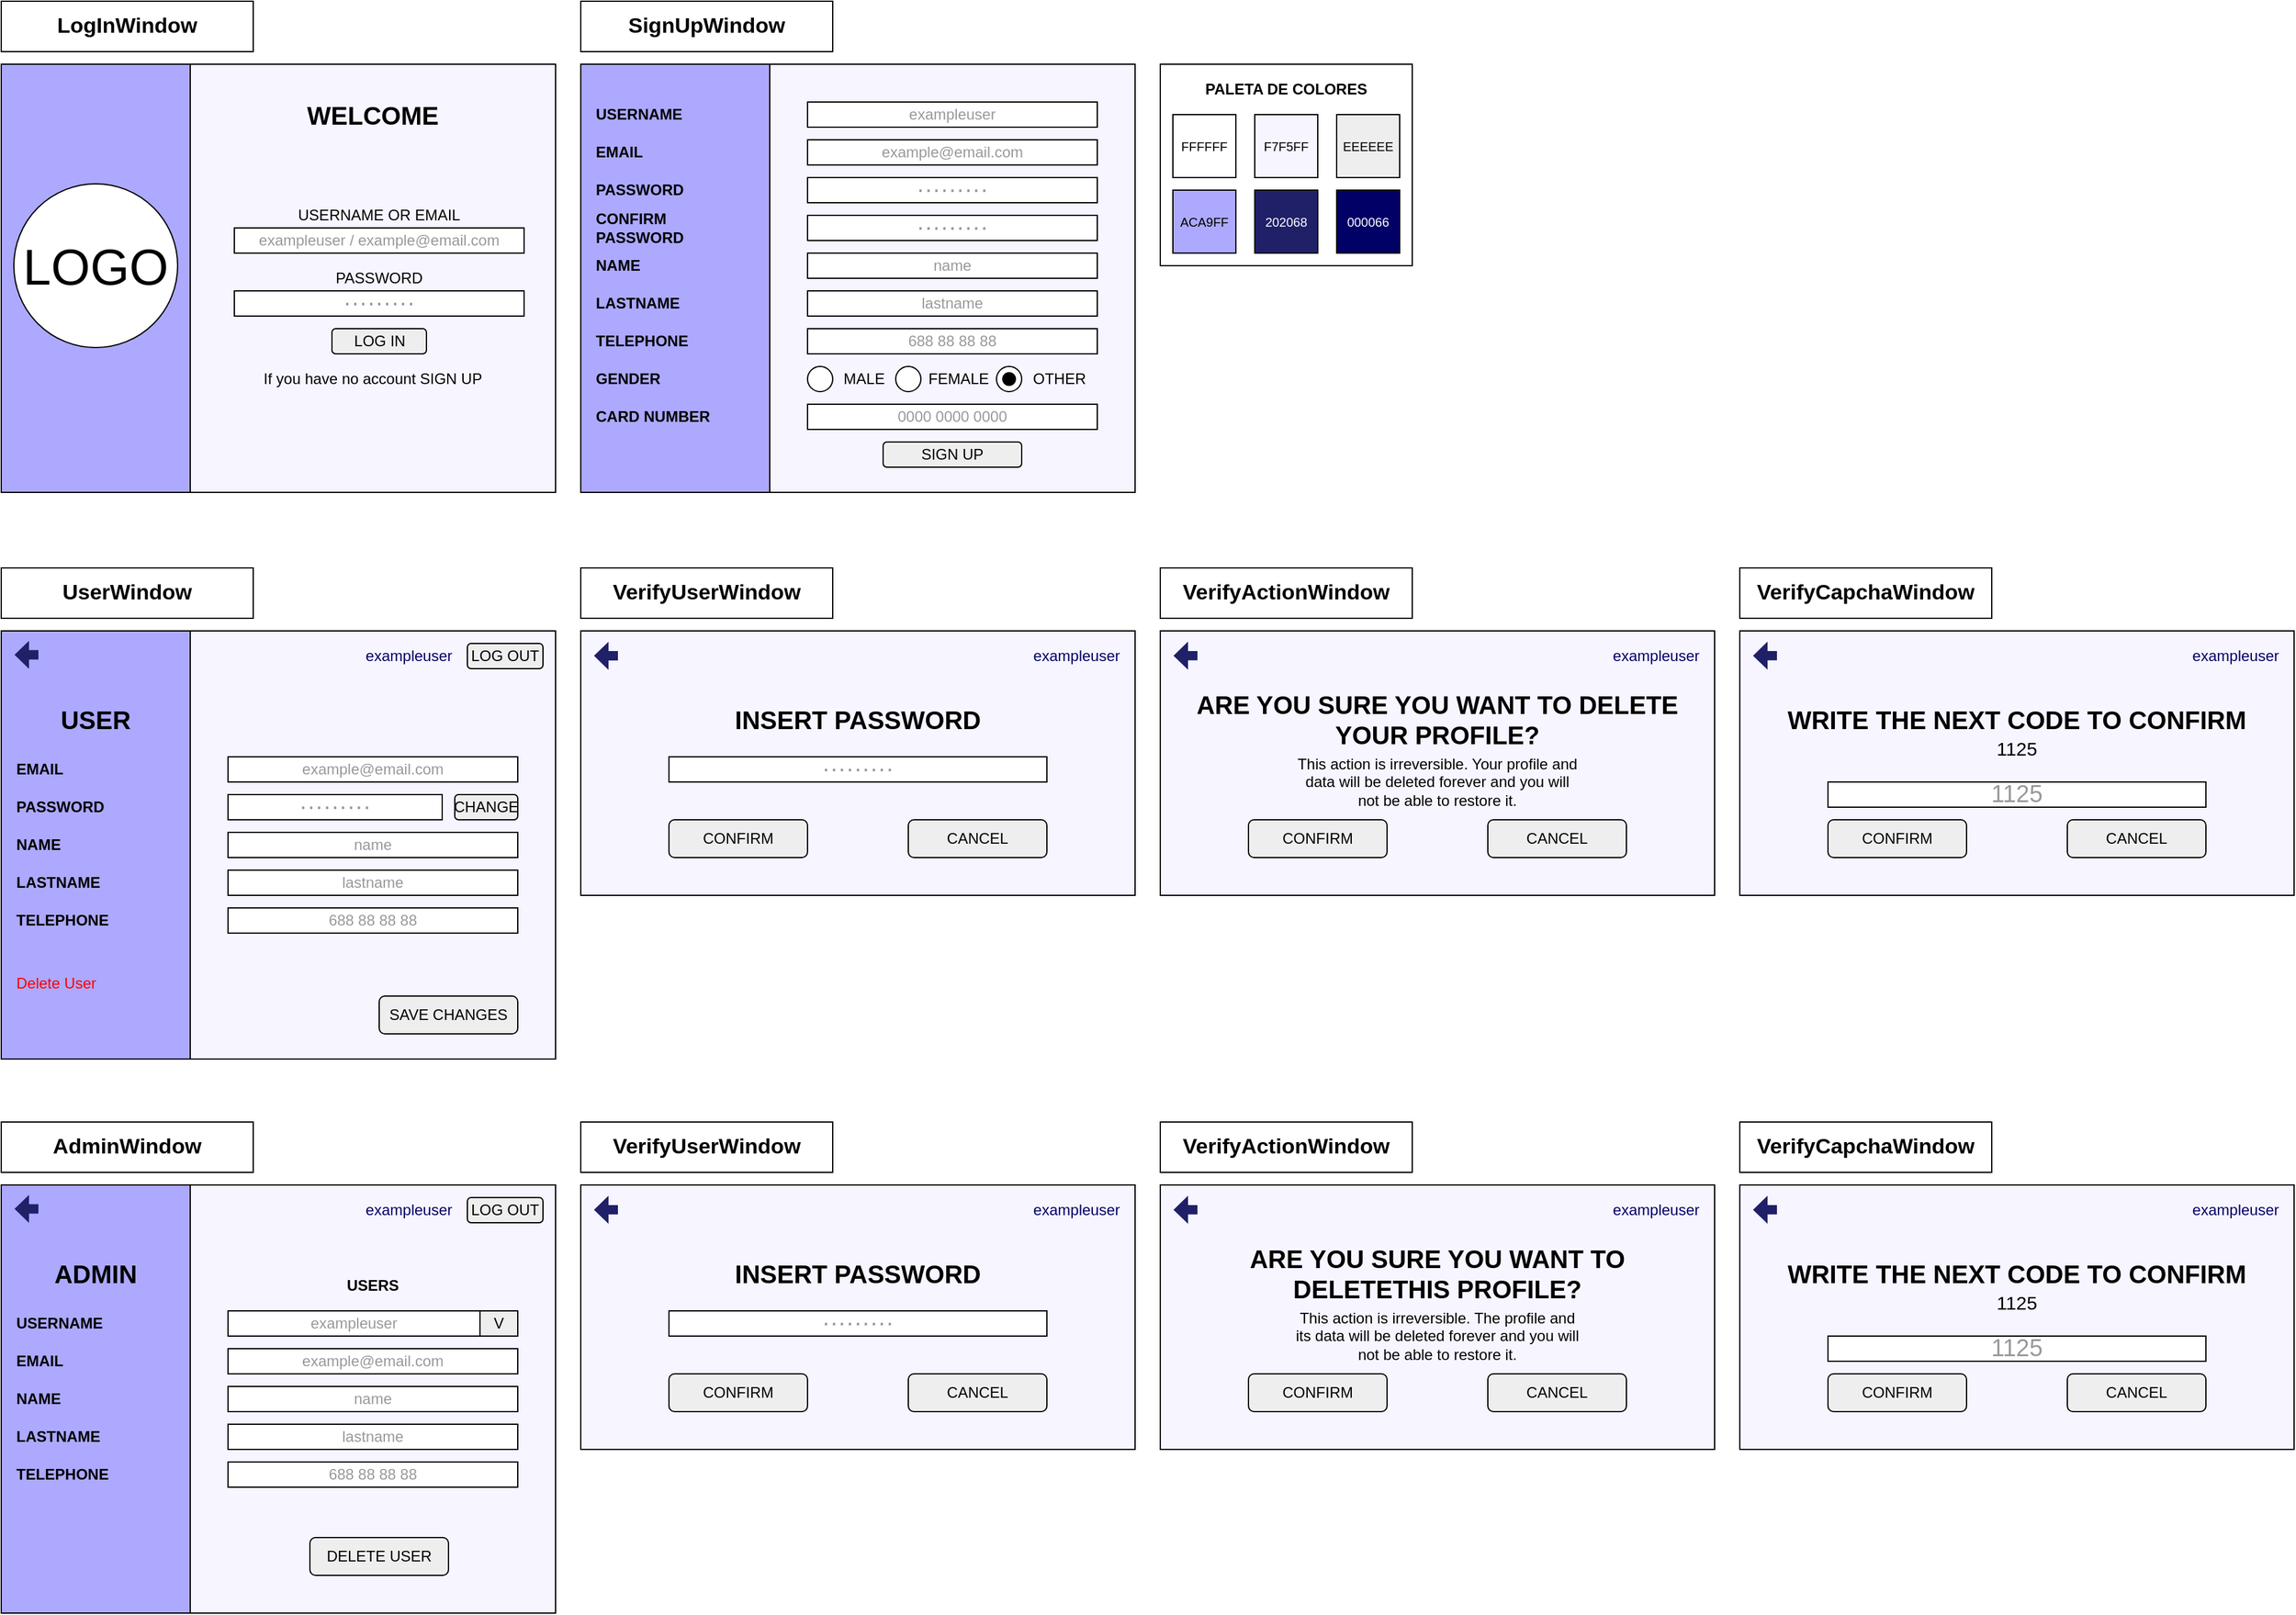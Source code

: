 <mxfile>
    <diagram id="fY7jUvB57ei6XOLlgi9u" name="Page-1">
        <mxGraphModel dx="2472" dy="2252" grid="1" gridSize="10" guides="1" tooltips="1" connect="1" arrows="1" fold="1" page="1" pageScale="1" pageWidth="850" pageHeight="1100" math="0" shadow="0">
            <root>
                <mxCell id="0"/>
                <mxCell id="1" parent="0"/>
                <mxCell id="156" value="" style="rounded=0;whiteSpace=wrap;html=1;fillColor=#F7F5FF;" parent="1" vertex="1">
                    <mxGeometry x="40" y="90" width="440" height="340" as="geometry"/>
                </mxCell>
                <mxCell id="157" value="" style="rounded=0;whiteSpace=wrap;html=1;fillColor=#ACA9FF;" parent="1" vertex="1">
                    <mxGeometry x="40" y="90" width="150" height="340" as="geometry"/>
                </mxCell>
                <mxCell id="153" value="" style="rounded=0;whiteSpace=wrap;html=1;fillColor=#F7F5FF;" parent="1" vertex="1">
                    <mxGeometry x="40" y="540" width="440" height="340" as="geometry"/>
                </mxCell>
                <mxCell id="154" value="" style="rounded=0;whiteSpace=wrap;html=1;fillColor=#ACA9FF;" parent="1" vertex="1">
                    <mxGeometry x="40" y="540" width="150" height="340" as="geometry"/>
                </mxCell>
                <mxCell id="4" value="&lt;font style=&quot;font-size: 40px;&quot;&gt;LOGO&lt;/font&gt;" style="ellipse;whiteSpace=wrap;html=1;aspect=fixed;" parent="1" vertex="1">
                    <mxGeometry x="50" y="185" width="130" height="130" as="geometry"/>
                </mxCell>
                <mxCell id="5" value="&lt;span style=&quot;color: rgb(153, 153, 153);&quot;&gt;exampleuser / example@email.com&lt;/span&gt;" style="rounded=0;whiteSpace=wrap;html=1;" parent="1" vertex="1">
                    <mxGeometry x="225" y="220" width="230" height="20" as="geometry"/>
                </mxCell>
                <mxCell id="6" value="USERNAME OR EMAIL" style="text;html=1;align=center;verticalAlign=middle;whiteSpace=wrap;rounded=0;" parent="1" vertex="1">
                    <mxGeometry x="225" y="200" width="230" height="20" as="geometry"/>
                </mxCell>
                <mxCell id="7" value="&lt;span style=&quot;color: rgb(153, 153, 153); font-size: 19px;&quot;&gt;·········&lt;/span&gt;" style="rounded=0;whiteSpace=wrap;html=1;" parent="1" vertex="1">
                    <mxGeometry x="225" y="270" width="230" height="20" as="geometry"/>
                </mxCell>
                <mxCell id="8" value="PASSWORD" style="text;html=1;align=center;verticalAlign=middle;whiteSpace=wrap;rounded=0;" parent="1" vertex="1">
                    <mxGeometry x="225" y="250" width="230" height="20" as="geometry"/>
                </mxCell>
                <mxCell id="9" value="LOG IN" style="rounded=1;whiteSpace=wrap;html=1;fillColor=#EEEEEE;" parent="1" vertex="1">
                    <mxGeometry x="302.5" y="300" width="75" height="20" as="geometry"/>
                </mxCell>
                <mxCell id="13" value="If you have no account SIGN UP" style="text;html=1;align=center;verticalAlign=middle;whiteSpace=wrap;rounded=0;" parent="1" vertex="1">
                    <mxGeometry x="190" y="330" width="290" height="20" as="geometry"/>
                </mxCell>
                <mxCell id="17" value="&lt;font style=&quot;color: rgb(153, 153, 153);&quot;&gt;example@email.com&lt;/font&gt;" style="rounded=0;whiteSpace=wrap;html=1;" parent="1" vertex="1">
                    <mxGeometry x="220" y="640" width="230" height="20" as="geometry"/>
                </mxCell>
                <mxCell id="18" value="EMAIL" style="text;html=1;align=left;verticalAlign=middle;whiteSpace=wrap;rounded=0;fontStyle=1" parent="1" vertex="1">
                    <mxGeometry x="50" y="640" width="130" height="20" as="geometry"/>
                </mxCell>
                <mxCell id="21" value="CHANGE" style="rounded=1;whiteSpace=wrap;html=1;fillColor=#EEEEEE;" parent="1" vertex="1">
                    <mxGeometry x="400" y="670" width="50" height="20" as="geometry"/>
                </mxCell>
                <mxCell id="22" value="Delete User" style="text;html=1;align=left;verticalAlign=middle;whiteSpace=wrap;rounded=0;fontColor=#FF0000;" parent="1" vertex="1">
                    <mxGeometry x="50" y="810" width="130" height="20" as="geometry"/>
                </mxCell>
                <mxCell id="23" value="PASSWORD" style="text;html=1;align=left;verticalAlign=middle;whiteSpace=wrap;rounded=0;fontStyle=1" parent="1" vertex="1">
                    <mxGeometry x="50" y="670" width="130" height="20" as="geometry"/>
                </mxCell>
                <mxCell id="24" value="NAME" style="text;html=1;align=left;verticalAlign=middle;whiteSpace=wrap;rounded=0;fontStyle=1" parent="1" vertex="1">
                    <mxGeometry x="50" y="700" width="130" height="20" as="geometry"/>
                </mxCell>
                <mxCell id="25" value="LASTNAME" style="text;html=1;align=left;verticalAlign=middle;whiteSpace=wrap;rounded=0;fontStyle=1" parent="1" vertex="1">
                    <mxGeometry x="50" y="730" width="130" height="20" as="geometry"/>
                </mxCell>
                <mxCell id="26" value="TELEPHONE" style="text;html=1;align=left;verticalAlign=middle;whiteSpace=wrap;rounded=0;fontStyle=1" parent="1" vertex="1">
                    <mxGeometry x="50" y="760" width="130" height="20" as="geometry"/>
                </mxCell>
                <mxCell id="27" value="&lt;font style=&quot;font-size: 19px; color: rgb(153, 153, 153);&quot;&gt;·········&lt;/font&gt;" style="rounded=0;whiteSpace=wrap;html=1;" parent="1" vertex="1">
                    <mxGeometry x="220" y="670" width="170" height="20" as="geometry"/>
                </mxCell>
                <mxCell id="28" value="&lt;font style=&quot;color: rgb(153, 153, 153);&quot;&gt;name&lt;/font&gt;" style="rounded=0;whiteSpace=wrap;html=1;" parent="1" vertex="1">
                    <mxGeometry x="220" y="700" width="230" height="20" as="geometry"/>
                </mxCell>
                <mxCell id="29" value="lastname" style="rounded=0;whiteSpace=wrap;html=1;fontColor=#999999;" parent="1" vertex="1">
                    <mxGeometry x="220" y="730" width="230" height="20" as="geometry"/>
                </mxCell>
                <mxCell id="31" value="688 88 88 88" style="rounded=0;whiteSpace=wrap;html=1;fontColor=#999999;" parent="1" vertex="1">
                    <mxGeometry x="220" y="760" width="230" height="20" as="geometry"/>
                </mxCell>
                <mxCell id="32" value="exampleuser" style="text;html=1;align=right;verticalAlign=middle;whiteSpace=wrap;rounded=0;fontColor=#000066;" parent="1" vertex="1">
                    <mxGeometry x="220" y="550" width="180" height="20" as="geometry"/>
                </mxCell>
                <mxCell id="33" value="SAVE CHANGES" style="rounded=1;whiteSpace=wrap;html=1;fillColor=#EEEEEE;" parent="1" vertex="1">
                    <mxGeometry x="340" y="830" width="110" height="30" as="geometry"/>
                </mxCell>
                <mxCell id="34" value="" style="rounded=0;whiteSpace=wrap;html=1;fillColor=#F7F5FF;" parent="1" vertex="1">
                    <mxGeometry x="500" y="90" width="440" height="340" as="geometry"/>
                </mxCell>
                <mxCell id="35" value="" style="rounded=0;whiteSpace=wrap;html=1;fillColor=#ACA9FF;" parent="1" vertex="1">
                    <mxGeometry x="500" y="90" width="150" height="340" as="geometry"/>
                </mxCell>
                <mxCell id="54" value="&lt;font style=&quot;font-size: 20px;&quot;&gt;&lt;b&gt;WELCOME&lt;/b&gt;&lt;/font&gt;" style="text;html=1;align=center;verticalAlign=middle;whiteSpace=wrap;rounded=0;" parent="1" vertex="1">
                    <mxGeometry x="220" y="120" width="230" height="20" as="geometry"/>
                </mxCell>
                <mxCell id="56" value="&lt;font style=&quot;font-size: 20px;&quot;&gt;&lt;b&gt;USER&lt;/b&gt;&lt;/font&gt;" style="text;html=1;align=center;verticalAlign=middle;whiteSpace=wrap;rounded=0;" parent="1" vertex="1">
                    <mxGeometry x="50" y="600" width="130" height="20" as="geometry"/>
                </mxCell>
                <mxCell id="64" value="" style="shape=flexArrow;endArrow=classic;html=1;endWidth=13.881;endSize=3.511;width=7.465;fillColor=#202068;strokeColor=none;" parent="1" edge="1">
                    <mxGeometry width="50" height="50" relative="1" as="geometry">
                        <mxPoint x="70" y="559" as="sourcePoint"/>
                        <mxPoint x="50" y="559" as="targetPoint"/>
                        <Array as="points"/>
                    </mxGeometry>
                </mxCell>
                <mxCell id="77" value="LOG OUT" style="rounded=1;whiteSpace=wrap;html=1;fillColor=#EEEEEE;" parent="1" vertex="1">
                    <mxGeometry x="410" y="550" width="60" height="20" as="geometry"/>
                </mxCell>
                <mxCell id="78" value="" style="rounded=0;whiteSpace=wrap;html=1;fillColor=#F7F5FF;" parent="1" vertex="1">
                    <mxGeometry x="960" y="540" width="440" height="210" as="geometry"/>
                </mxCell>
                <mxCell id="92" value="exampleuser" style="text;html=1;align=right;verticalAlign=middle;whiteSpace=wrap;rounded=0;fontColor=#000066;" parent="1" vertex="1">
                    <mxGeometry x="1210" y="550" width="180" height="20" as="geometry"/>
                </mxCell>
                <mxCell id="94" value="&lt;font style=&quot;font-size: 20px;&quot;&gt;&lt;b&gt;ARE YOU SURE YOU WANT TO DELETE YOUR PROFILE?&lt;/b&gt;&lt;/font&gt;" style="text;html=1;align=center;verticalAlign=middle;whiteSpace=wrap;rounded=0;" parent="1" vertex="1">
                    <mxGeometry x="970" y="600" width="420" height="20" as="geometry"/>
                </mxCell>
                <mxCell id="95" value="" style="shape=flexArrow;endArrow=classic;html=1;endWidth=13.881;endSize=3.511;width=7.465;fillColor=#202068;strokeColor=none;" parent="1" edge="1">
                    <mxGeometry width="50" height="50" relative="1" as="geometry">
                        <mxPoint x="990" y="559.7" as="sourcePoint"/>
                        <mxPoint x="970" y="559.7" as="targetPoint"/>
                        <Array as="points"/>
                    </mxGeometry>
                </mxCell>
                <mxCell id="97" value="This action is irreversible. Your profile and data will be deleted forever and you will not be able to restore it." style="text;html=1;align=center;verticalAlign=middle;whiteSpace=wrap;rounded=0;" parent="1" vertex="1">
                    <mxGeometry x="1065" y="640" width="230" height="40" as="geometry"/>
                </mxCell>
                <mxCell id="98" value="CONFIRM" style="rounded=1;whiteSpace=wrap;html=1;fillColor=#EEEEEE;" parent="1" vertex="1">
                    <mxGeometry x="1030" y="690" width="110" height="30" as="geometry"/>
                </mxCell>
                <mxCell id="99" value="CANCEL" style="rounded=1;whiteSpace=wrap;html=1;fillColor=#EEEEEE;" parent="1" vertex="1">
                    <mxGeometry x="1220" y="690" width="110" height="30" as="geometry"/>
                </mxCell>
                <mxCell id="100" value="" style="rounded=0;whiteSpace=wrap;html=1;fillColor=#F7F5FF;" parent="1" vertex="1">
                    <mxGeometry x="500" y="540" width="440" height="210" as="geometry"/>
                </mxCell>
                <mxCell id="101" value="exampleuser" style="text;html=1;align=right;verticalAlign=middle;whiteSpace=wrap;rounded=0;fontColor=#000066;" parent="1" vertex="1">
                    <mxGeometry x="750" y="550" width="180" height="20" as="geometry"/>
                </mxCell>
                <mxCell id="102" value="&lt;font style=&quot;font-size: 20px;&quot;&gt;&lt;b&gt;INSERT PASSWORD&lt;/b&gt;&lt;/font&gt;" style="text;html=1;align=center;verticalAlign=middle;whiteSpace=wrap;rounded=0;" parent="1" vertex="1">
                    <mxGeometry x="510" y="600" width="420" height="20" as="geometry"/>
                </mxCell>
                <mxCell id="103" value="" style="shape=flexArrow;endArrow=classic;html=1;endWidth=13.881;endSize=3.511;width=7.465;fillColor=#202068;strokeColor=none;" parent="1" edge="1">
                    <mxGeometry width="50" height="50" relative="1" as="geometry">
                        <mxPoint x="530" y="559.77" as="sourcePoint"/>
                        <mxPoint x="510" y="559.77" as="targetPoint"/>
                        <Array as="points"/>
                    </mxGeometry>
                </mxCell>
                <mxCell id="105" value="CONFIRM" style="rounded=1;whiteSpace=wrap;html=1;fillColor=#EEEEEE;" parent="1" vertex="1">
                    <mxGeometry x="570" y="690" width="110" height="30" as="geometry"/>
                </mxCell>
                <mxCell id="106" value="CANCEL" style="rounded=1;whiteSpace=wrap;html=1;fillColor=#EEEEEE;" parent="1" vertex="1">
                    <mxGeometry x="760" y="690" width="110" height="30" as="geometry"/>
                </mxCell>
                <mxCell id="108" value="&lt;font style=&quot;font-size: 19px; color: rgb(153, 153, 153);&quot;&gt;·········&lt;/font&gt;" style="rounded=0;whiteSpace=wrap;html=1;" parent="1" vertex="1">
                    <mxGeometry x="570" y="640" width="300" height="20" as="geometry"/>
                </mxCell>
                <mxCell id="109" value="" style="rounded=0;whiteSpace=wrap;html=1;fillColor=#F7F5FF;" parent="1" vertex="1">
                    <mxGeometry x="1420" y="540" width="440" height="210" as="geometry"/>
                </mxCell>
                <mxCell id="110" value="exampleuser" style="text;html=1;align=right;verticalAlign=middle;whiteSpace=wrap;rounded=0;fontColor=#000066;" parent="1" vertex="1">
                    <mxGeometry x="1670" y="550" width="180" height="20" as="geometry"/>
                </mxCell>
                <mxCell id="111" value="&lt;font style=&quot;font-size: 20px;&quot;&gt;&lt;b&gt;WRITE THE NEXT CODE TO CONFIRM&lt;/b&gt;&lt;/font&gt;" style="text;html=1;align=center;verticalAlign=middle;whiteSpace=wrap;rounded=0;" parent="1" vertex="1">
                    <mxGeometry x="1430" y="600" width="420" height="20" as="geometry"/>
                </mxCell>
                <mxCell id="112" value="" style="shape=flexArrow;endArrow=classic;html=1;endWidth=13.881;endSize=3.511;width=7.465;fillColor=#202068;strokeColor=none;" parent="1" edge="1">
                    <mxGeometry width="50" height="50" relative="1" as="geometry">
                        <mxPoint x="1450" y="559.7" as="sourcePoint"/>
                        <mxPoint x="1430" y="559.7" as="targetPoint"/>
                        <Array as="points"/>
                    </mxGeometry>
                </mxCell>
                <mxCell id="113" value="CONFIRM" style="rounded=1;whiteSpace=wrap;html=1;fillColor=#EEEEEE;" parent="1" vertex="1">
                    <mxGeometry x="1490" y="690" width="110" height="30" as="geometry"/>
                </mxCell>
                <mxCell id="114" value="CANCEL" style="rounded=1;whiteSpace=wrap;html=1;fillColor=#EEEEEE;" parent="1" vertex="1">
                    <mxGeometry x="1680" y="690" width="110" height="30" as="geometry"/>
                </mxCell>
                <mxCell id="115" value="&lt;font style=&quot;font-size: 19px; color: rgb(153, 153, 153);&quot;&gt;1125&lt;/font&gt;" style="rounded=0;whiteSpace=wrap;html=1;" parent="1" vertex="1">
                    <mxGeometry x="1490" y="660" width="300" height="20" as="geometry"/>
                </mxCell>
                <mxCell id="116" value="&lt;font style=&quot;font-size: 15px;&quot;&gt;&lt;span style=&quot;font-weight: normal;&quot;&gt;1125&lt;/span&gt;&lt;/font&gt;" style="text;html=1;align=center;verticalAlign=middle;whiteSpace=wrap;rounded=0;fontStyle=1" parent="1" vertex="1">
                    <mxGeometry x="1490" y="620" width="300" height="25" as="geometry"/>
                </mxCell>
                <mxCell id="117" value="" style="rounded=0;whiteSpace=wrap;html=1;" parent="1" vertex="1">
                    <mxGeometry x="960" y="90" width="200" height="160" as="geometry"/>
                </mxCell>
                <mxCell id="118" value="&lt;font style=&quot;&quot;&gt;EEEEEE&lt;/font&gt;" style="rounded=0;whiteSpace=wrap;html=1;fillColor=#EEEEEE;fontSize=10;fontColor=default;" parent="1" vertex="1">
                    <mxGeometry x="1100" y="130" width="50" height="50" as="geometry"/>
                </mxCell>
                <mxCell id="119" value="FFFFFF" style="rounded=0;whiteSpace=wrap;html=1;fillColor=#FFFFFF;fontSize=10;fontColor=default;" parent="1" vertex="1">
                    <mxGeometry x="970" y="130" width="50" height="50" as="geometry"/>
                </mxCell>
                <mxCell id="120" value="ACA9FF" style="rounded=0;whiteSpace=wrap;html=1;fontSize=10;fontColor=default;fillColor=#ACA9FF;" parent="1" vertex="1">
                    <mxGeometry x="970" y="190" width="50" height="50" as="geometry"/>
                </mxCell>
                <mxCell id="121" value="F7F5FF" style="rounded=0;whiteSpace=wrap;html=1;fontSize=10;fontColor=default;fillColor=#F7F5FF;" parent="1" vertex="1">
                    <mxGeometry x="1035" y="130" width="50" height="50" as="geometry"/>
                </mxCell>
                <mxCell id="122" value="&lt;font style=&quot;color: rgb(255, 255, 255);&quot;&gt;000066&lt;/font&gt;" style="rounded=0;whiteSpace=wrap;html=1;fontSize=10;fontColor=default;fillColor=#000066;" parent="1" vertex="1">
                    <mxGeometry x="1100" y="190" width="50" height="50" as="geometry"/>
                </mxCell>
                <mxCell id="123" value="&lt;font style=&quot;color: rgb(255, 255, 255);&quot;&gt;202068&lt;/font&gt;" style="rounded=0;whiteSpace=wrap;html=1;fontSize=10;fontColor=default;fillColor=#202068;" parent="1" vertex="1">
                    <mxGeometry x="1035" y="190" width="50" height="50" as="geometry"/>
                </mxCell>
                <mxCell id="124" value="PALETA DE COLORES" style="text;html=1;align=center;verticalAlign=middle;whiteSpace=wrap;rounded=0;fontStyle=1" parent="1" vertex="1">
                    <mxGeometry x="970" y="100" width="180" height="20" as="geometry"/>
                </mxCell>
                <mxCell id="126" value="&lt;font style=&quot;color: rgb(153, 153, 153);&quot;&gt;example@email.com&lt;/font&gt;" style="rounded=0;whiteSpace=wrap;html=1;" parent="1" vertex="1">
                    <mxGeometry x="680" y="150" width="230" height="20" as="geometry"/>
                </mxCell>
                <mxCell id="127" value="EMAIL" style="text;html=1;align=left;verticalAlign=middle;whiteSpace=wrap;rounded=0;fontStyle=1" parent="1" vertex="1">
                    <mxGeometry x="510" y="150" width="130" height="20" as="geometry"/>
                </mxCell>
                <mxCell id="128" value="PASSWORD" style="text;html=1;align=left;verticalAlign=middle;whiteSpace=wrap;rounded=0;fontStyle=1" parent="1" vertex="1">
                    <mxGeometry x="510" y="180" width="130" height="20" as="geometry"/>
                </mxCell>
                <mxCell id="129" value="NAME" style="text;html=1;align=left;verticalAlign=middle;whiteSpace=wrap;rounded=0;fontStyle=1" parent="1" vertex="1">
                    <mxGeometry x="510" y="240" width="130" height="20" as="geometry"/>
                </mxCell>
                <mxCell id="130" value="LASTNAME" style="text;html=1;align=left;verticalAlign=middle;whiteSpace=wrap;rounded=0;fontStyle=1" parent="1" vertex="1">
                    <mxGeometry x="510" y="270" width="130" height="20" as="geometry"/>
                </mxCell>
                <mxCell id="131" value="&lt;span style=&quot;color: rgb(0, 0, 0);&quot;&gt;TELEPHONE&lt;/span&gt;" style="text;html=1;align=left;verticalAlign=middle;whiteSpace=wrap;rounded=0;fontStyle=1" parent="1" vertex="1">
                    <mxGeometry x="510" y="300" width="130" height="20" as="geometry"/>
                </mxCell>
                <mxCell id="132" value="&lt;font style=&quot;font-size: 19px; color: rgb(153, 153, 153);&quot;&gt;·········&lt;/font&gt;" style="rounded=0;whiteSpace=wrap;html=1;" parent="1" vertex="1">
                    <mxGeometry x="680" y="180" width="230" height="20" as="geometry"/>
                </mxCell>
                <mxCell id="133" value="&lt;font style=&quot;color: rgb(153, 153, 153);&quot;&gt;name&lt;/font&gt;" style="rounded=0;whiteSpace=wrap;html=1;" parent="1" vertex="1">
                    <mxGeometry x="680" y="240" width="230" height="20" as="geometry"/>
                </mxCell>
                <mxCell id="134" value="lastname" style="rounded=0;whiteSpace=wrap;html=1;fontColor=#999999;" parent="1" vertex="1">
                    <mxGeometry x="680" y="270" width="230" height="20" as="geometry"/>
                </mxCell>
                <mxCell id="135" value="&lt;span style=&quot;color: rgb(153, 153, 153);&quot;&gt;688 88 88 88&lt;/span&gt;" style="rounded=0;whiteSpace=wrap;html=1;fontColor=#999999;" parent="1" vertex="1">
                    <mxGeometry x="680" y="300" width="230" height="20" as="geometry"/>
                </mxCell>
                <mxCell id="136" value="SIGN UP" style="rounded=1;whiteSpace=wrap;html=1;fillColor=#EEEEEE;" parent="1" vertex="1">
                    <mxGeometry x="740" y="390" width="110" height="20" as="geometry"/>
                </mxCell>
                <mxCell id="137" value="USERNAME" style="text;html=1;align=left;verticalAlign=middle;whiteSpace=wrap;rounded=0;fontStyle=1" parent="1" vertex="1">
                    <mxGeometry x="510" y="120" width="130" height="20" as="geometry"/>
                </mxCell>
                <mxCell id="138" value="CONFIRM PASSWORD" style="text;html=1;align=left;verticalAlign=middle;whiteSpace=wrap;rounded=0;fontStyle=1" parent="1" vertex="1">
                    <mxGeometry x="510" y="210" width="130" height="20" as="geometry"/>
                </mxCell>
                <mxCell id="139" value="&lt;font style=&quot;font-size: 19px; color: rgb(153, 153, 153);&quot;&gt;·········&lt;/font&gt;" style="rounded=0;whiteSpace=wrap;html=1;" parent="1" vertex="1">
                    <mxGeometry x="680" y="210" width="230" height="20" as="geometry"/>
                </mxCell>
                <mxCell id="140" value="&lt;font style=&quot;color: rgb(153, 153, 153);&quot;&gt;exampleuser&lt;/font&gt;" style="rounded=0;whiteSpace=wrap;html=1;" parent="1" vertex="1">
                    <mxGeometry x="680" y="120" width="230" height="20" as="geometry"/>
                </mxCell>
                <mxCell id="141" value="&lt;span style=&quot;color: rgb(153, 153, 153);&quot;&gt;0000 0000 0000&lt;/span&gt;" style="rounded=0;whiteSpace=wrap;html=1;fontColor=#999999;" parent="1" vertex="1">
                    <mxGeometry x="680" y="360" width="230" height="20" as="geometry"/>
                </mxCell>
                <mxCell id="142" value="&lt;span style=&quot;color: rgb(0, 0, 0);&quot;&gt;GENDER&lt;/span&gt;" style="text;html=1;align=left;verticalAlign=middle;whiteSpace=wrap;rounded=0;fontStyle=1" parent="1" vertex="1">
                    <mxGeometry x="510" y="330" width="130" height="20" as="geometry"/>
                </mxCell>
                <mxCell id="143" value="&lt;span style=&quot;color: rgb(0, 0, 0);&quot;&gt;CARD NUMBER&lt;/span&gt;" style="text;html=1;align=left;verticalAlign=middle;whiteSpace=wrap;rounded=0;fontStyle=1" parent="1" vertex="1">
                    <mxGeometry x="510" y="360" width="130" height="20" as="geometry"/>
                </mxCell>
                <mxCell id="144" value="" style="ellipse;whiteSpace=wrap;html=1;aspect=fixed;" parent="1" vertex="1">
                    <mxGeometry x="680" y="330" width="20" height="20" as="geometry"/>
                </mxCell>
                <mxCell id="145" value="" style="ellipse;whiteSpace=wrap;html=1;aspect=fixed;" parent="1" vertex="1">
                    <mxGeometry x="750" y="330" width="20" height="20" as="geometry"/>
                </mxCell>
                <mxCell id="146" value="" style="ellipse;whiteSpace=wrap;html=1;aspect=fixed;" parent="1" vertex="1">
                    <mxGeometry x="830" y="330" width="20" height="20" as="geometry"/>
                </mxCell>
                <mxCell id="147" value="MALE" style="text;html=1;align=center;verticalAlign=middle;whiteSpace=wrap;rounded=0;" parent="1" vertex="1">
                    <mxGeometry x="695" y="330" width="60" height="20" as="geometry"/>
                </mxCell>
                <mxCell id="148" value="FEMALE" style="text;html=1;align=center;verticalAlign=middle;whiteSpace=wrap;rounded=0;" parent="1" vertex="1">
                    <mxGeometry x="770" y="330" width="60" height="20" as="geometry"/>
                </mxCell>
                <mxCell id="149" value="OTHER" style="text;html=1;align=center;verticalAlign=middle;whiteSpace=wrap;rounded=0;" parent="1" vertex="1">
                    <mxGeometry x="850" y="330" width="60" height="20" as="geometry"/>
                </mxCell>
                <mxCell id="150" value="" style="ellipse;whiteSpace=wrap;html=1;aspect=fixed;fillColor=#000000;" parent="1" vertex="1">
                    <mxGeometry x="835" y="335" width="10" height="10" as="geometry"/>
                </mxCell>
                <mxCell id="181" value="" style="rounded=0;whiteSpace=wrap;html=1;fillColor=#F7F5FF;" vertex="1" parent="1">
                    <mxGeometry x="40" y="980" width="440" height="340" as="geometry"/>
                </mxCell>
                <mxCell id="182" value="" style="rounded=0;whiteSpace=wrap;html=1;fillColor=#ACA9FF;" vertex="1" parent="1">
                    <mxGeometry x="40" y="980" width="150" height="340" as="geometry"/>
                </mxCell>
                <mxCell id="185" value="V" style="rounded=1;whiteSpace=wrap;html=1;fillColor=#EEEEEE;arcSize=0;" vertex="1" parent="1">
                    <mxGeometry x="420" y="1080" width="30" height="20" as="geometry"/>
                </mxCell>
                <mxCell id="195" value="exampleuser" style="text;html=1;align=right;verticalAlign=middle;whiteSpace=wrap;rounded=0;fontColor=#000066;" vertex="1" parent="1">
                    <mxGeometry x="220" y="990" width="180" height="20" as="geometry"/>
                </mxCell>
                <mxCell id="196" value="DELETE USER" style="rounded=1;whiteSpace=wrap;html=1;fillColor=#EEEEEE;" vertex="1" parent="1">
                    <mxGeometry x="285" y="1260" width="110" height="30" as="geometry"/>
                </mxCell>
                <mxCell id="197" value="&lt;font style=&quot;font-size: 20px;&quot;&gt;&lt;b&gt;ADMIN&lt;/b&gt;&lt;/font&gt;" style="text;html=1;align=center;verticalAlign=middle;whiteSpace=wrap;rounded=0;" vertex="1" parent="1">
                    <mxGeometry x="50" y="1040" width="130" height="20" as="geometry"/>
                </mxCell>
                <mxCell id="198" value="" style="shape=flexArrow;endArrow=classic;html=1;endWidth=13.881;endSize=3.511;width=7.465;fillColor=#202068;strokeColor=none;" edge="1" parent="1">
                    <mxGeometry width="50" height="50" relative="1" as="geometry">
                        <mxPoint x="70" y="999" as="sourcePoint"/>
                        <mxPoint x="50" y="999" as="targetPoint"/>
                        <Array as="points"/>
                    </mxGeometry>
                </mxCell>
                <mxCell id="199" value="LOG OUT" style="rounded=1;whiteSpace=wrap;html=1;fillColor=#EEEEEE;" vertex="1" parent="1">
                    <mxGeometry x="410" y="990" width="60" height="20" as="geometry"/>
                </mxCell>
                <mxCell id="200" value="&lt;font style=&quot;color: rgb(153, 153, 153);&quot;&gt;exampleuser&lt;/font&gt;" style="rounded=0;whiteSpace=wrap;html=1;" vertex="1" parent="1">
                    <mxGeometry x="220" y="1080" width="200" height="20" as="geometry"/>
                </mxCell>
                <mxCell id="201" value="USERS" style="text;html=1;align=center;verticalAlign=middle;whiteSpace=wrap;rounded=0;fontStyle=1" vertex="1" parent="1">
                    <mxGeometry x="200" y="1050" width="270" height="20" as="geometry"/>
                </mxCell>
                <mxCell id="202" value="EMAIL" style="text;html=1;align=left;verticalAlign=middle;whiteSpace=wrap;rounded=0;fontStyle=1" vertex="1" parent="1">
                    <mxGeometry x="50" y="1110" width="130" height="20" as="geometry"/>
                </mxCell>
                <mxCell id="203" value="NAME" style="text;html=1;align=left;verticalAlign=middle;whiteSpace=wrap;rounded=0;fontStyle=1" vertex="1" parent="1">
                    <mxGeometry x="50" y="1140" width="130" height="20" as="geometry"/>
                </mxCell>
                <mxCell id="204" value="LASTNAME" style="text;html=1;align=left;verticalAlign=middle;whiteSpace=wrap;rounded=0;fontStyle=1" vertex="1" parent="1">
                    <mxGeometry x="50" y="1170" width="130" height="20" as="geometry"/>
                </mxCell>
                <mxCell id="205" value="USERNAME" style="text;html=1;align=left;verticalAlign=middle;whiteSpace=wrap;rounded=0;fontStyle=1" vertex="1" parent="1">
                    <mxGeometry x="50" y="1080" width="130" height="20" as="geometry"/>
                </mxCell>
                <mxCell id="206" value="&lt;font style=&quot;color: rgb(153, 153, 153);&quot;&gt;example@email.com&lt;/font&gt;" style="rounded=0;whiteSpace=wrap;html=1;" vertex="1" parent="1">
                    <mxGeometry x="220" y="1110" width="230" height="20" as="geometry"/>
                </mxCell>
                <mxCell id="207" value="&lt;font style=&quot;color: rgb(153, 153, 153);&quot;&gt;name&lt;/font&gt;" style="rounded=0;whiteSpace=wrap;html=1;" vertex="1" parent="1">
                    <mxGeometry x="220" y="1140" width="230" height="20" as="geometry"/>
                </mxCell>
                <mxCell id="208" value="lastname" style="rounded=0;whiteSpace=wrap;html=1;fontColor=#999999;" vertex="1" parent="1">
                    <mxGeometry x="220" y="1170" width="230" height="20" as="geometry"/>
                </mxCell>
                <mxCell id="209" value="&lt;span style=&quot;color: rgb(153, 153, 153);&quot;&gt;688 88 88 88&lt;/span&gt;" style="rounded=0;whiteSpace=wrap;html=1;fontColor=#999999;" vertex="1" parent="1">
                    <mxGeometry x="220" y="1200" width="230" height="20" as="geometry"/>
                </mxCell>
                <mxCell id="210" value="&lt;span style=&quot;color: rgb(0, 0, 0);&quot;&gt;TELEPHONE&lt;/span&gt;" style="text;html=1;align=left;verticalAlign=middle;whiteSpace=wrap;rounded=0;fontStyle=1" vertex="1" parent="1">
                    <mxGeometry x="50" y="1200" width="130" height="20" as="geometry"/>
                </mxCell>
                <mxCell id="211" value="" style="rounded=0;whiteSpace=wrap;html=1;fillColor=#F7F5FF;" vertex="1" parent="1">
                    <mxGeometry x="500" y="980" width="440" height="210" as="geometry"/>
                </mxCell>
                <mxCell id="212" value="exampleuser" style="text;html=1;align=right;verticalAlign=middle;whiteSpace=wrap;rounded=0;fontColor=#000066;" vertex="1" parent="1">
                    <mxGeometry x="750" y="990" width="180" height="20" as="geometry"/>
                </mxCell>
                <mxCell id="213" value="&lt;font style=&quot;font-size: 20px;&quot;&gt;&lt;b&gt;INSERT PASSWORD&lt;/b&gt;&lt;/font&gt;" style="text;html=1;align=center;verticalAlign=middle;whiteSpace=wrap;rounded=0;" vertex="1" parent="1">
                    <mxGeometry x="510" y="1040" width="420" height="20" as="geometry"/>
                </mxCell>
                <mxCell id="214" value="" style="shape=flexArrow;endArrow=classic;html=1;endWidth=13.881;endSize=3.511;width=7.465;fillColor=#202068;strokeColor=none;" edge="1" parent="1">
                    <mxGeometry width="50" height="50" relative="1" as="geometry">
                        <mxPoint x="530" y="999.7" as="sourcePoint"/>
                        <mxPoint x="510" y="999.7" as="targetPoint"/>
                        <Array as="points"/>
                    </mxGeometry>
                </mxCell>
                <mxCell id="215" value="CONFIRM" style="rounded=1;whiteSpace=wrap;html=1;fillColor=#EEEEEE;" vertex="1" parent="1">
                    <mxGeometry x="570" y="1130" width="110" height="30" as="geometry"/>
                </mxCell>
                <mxCell id="216" value="CANCEL" style="rounded=1;whiteSpace=wrap;html=1;fillColor=#EEEEEE;" vertex="1" parent="1">
                    <mxGeometry x="760" y="1130" width="110" height="30" as="geometry"/>
                </mxCell>
                <mxCell id="217" value="&lt;font style=&quot;font-size: 19px; color: rgb(153, 153, 153);&quot;&gt;·········&lt;/font&gt;" style="rounded=0;whiteSpace=wrap;html=1;" vertex="1" parent="1">
                    <mxGeometry x="570" y="1080" width="300" height="20" as="geometry"/>
                </mxCell>
                <mxCell id="218" value="" style="rounded=0;whiteSpace=wrap;html=1;fillColor=#F7F5FF;" vertex="1" parent="1">
                    <mxGeometry x="960" y="980" width="440" height="210" as="geometry"/>
                </mxCell>
                <mxCell id="219" value="exampleuser" style="text;html=1;align=right;verticalAlign=middle;whiteSpace=wrap;rounded=0;fontColor=#000066;" vertex="1" parent="1">
                    <mxGeometry x="1210" y="990" width="180" height="20" as="geometry"/>
                </mxCell>
                <mxCell id="220" value="&lt;font style=&quot;font-size: 20px;&quot;&gt;&lt;b&gt;ARE YOU SURE YOU WANT TO DELETETHIS PROFILE?&lt;/b&gt;&lt;/font&gt;" style="text;html=1;align=center;verticalAlign=middle;whiteSpace=wrap;rounded=0;" vertex="1" parent="1">
                    <mxGeometry x="970" y="1040" width="420" height="20" as="geometry"/>
                </mxCell>
                <mxCell id="221" value="" style="shape=flexArrow;endArrow=classic;html=1;endWidth=13.881;endSize=3.511;width=7.465;fillColor=#202068;strokeColor=none;" edge="1" parent="1">
                    <mxGeometry width="50" height="50" relative="1" as="geometry">
                        <mxPoint x="990" y="999.7" as="sourcePoint"/>
                        <mxPoint x="970" y="999.7" as="targetPoint"/>
                        <Array as="points"/>
                    </mxGeometry>
                </mxCell>
                <mxCell id="222" value="This action is irreversible. The profile and its data will be deleted forever and you will not be able to restore it." style="text;html=1;align=center;verticalAlign=middle;whiteSpace=wrap;rounded=0;" vertex="1" parent="1">
                    <mxGeometry x="1065" y="1080" width="230" height="40" as="geometry"/>
                </mxCell>
                <mxCell id="223" value="CONFIRM" style="rounded=1;whiteSpace=wrap;html=1;fillColor=#EEEEEE;" vertex="1" parent="1">
                    <mxGeometry x="1030" y="1130" width="110" height="30" as="geometry"/>
                </mxCell>
                <mxCell id="224" value="CANCEL" style="rounded=1;whiteSpace=wrap;html=1;fillColor=#EEEEEE;" vertex="1" parent="1">
                    <mxGeometry x="1220" y="1130" width="110" height="30" as="geometry"/>
                </mxCell>
                <mxCell id="225" value="" style="rounded=0;whiteSpace=wrap;html=1;fillColor=#F7F5FF;" vertex="1" parent="1">
                    <mxGeometry x="1420" y="980" width="440" height="210" as="geometry"/>
                </mxCell>
                <mxCell id="226" value="exampleuser" style="text;html=1;align=right;verticalAlign=middle;whiteSpace=wrap;rounded=0;fontColor=#000066;" vertex="1" parent="1">
                    <mxGeometry x="1670" y="990" width="180" height="20" as="geometry"/>
                </mxCell>
                <mxCell id="227" value="&lt;font style=&quot;font-size: 20px;&quot;&gt;&lt;b&gt;WRITE THE NEXT CODE TO CONFIRM&lt;/b&gt;&lt;/font&gt;" style="text;html=1;align=center;verticalAlign=middle;whiteSpace=wrap;rounded=0;" vertex="1" parent="1">
                    <mxGeometry x="1430" y="1040" width="420" height="20" as="geometry"/>
                </mxCell>
                <mxCell id="228" value="" style="shape=flexArrow;endArrow=classic;html=1;endWidth=13.881;endSize=3.511;width=7.465;fillColor=#202068;strokeColor=none;" edge="1" parent="1">
                    <mxGeometry width="50" height="50" relative="1" as="geometry">
                        <mxPoint x="1450" y="999.7" as="sourcePoint"/>
                        <mxPoint x="1430" y="999.7" as="targetPoint"/>
                        <Array as="points"/>
                    </mxGeometry>
                </mxCell>
                <mxCell id="229" value="CONFIRM" style="rounded=1;whiteSpace=wrap;html=1;fillColor=#EEEEEE;" vertex="1" parent="1">
                    <mxGeometry x="1490" y="1130" width="110" height="30" as="geometry"/>
                </mxCell>
                <mxCell id="230" value="CANCEL" style="rounded=1;whiteSpace=wrap;html=1;fillColor=#EEEEEE;" vertex="1" parent="1">
                    <mxGeometry x="1680" y="1130" width="110" height="30" as="geometry"/>
                </mxCell>
                <mxCell id="231" value="&lt;font style=&quot;font-size: 19px; color: rgb(153, 153, 153);&quot;&gt;1125&lt;/font&gt;" style="rounded=0;whiteSpace=wrap;html=1;" vertex="1" parent="1">
                    <mxGeometry x="1490" y="1100" width="300" height="20" as="geometry"/>
                </mxCell>
                <mxCell id="232" value="&lt;font style=&quot;font-size: 15px;&quot;&gt;&lt;span style=&quot;font-weight: normal;&quot;&gt;1125&lt;/span&gt;&lt;/font&gt;" style="text;html=1;align=center;verticalAlign=middle;whiteSpace=wrap;rounded=0;fontStyle=1" vertex="1" parent="1">
                    <mxGeometry x="1490" y="1060" width="300" height="25" as="geometry"/>
                </mxCell>
                <mxCell id="233" value="&lt;font style=&quot;font-size: 17px;&quot;&gt;&lt;b&gt;LogInWindow&lt;/b&gt;&lt;/font&gt;" style="rounded=0;whiteSpace=wrap;html=1;" vertex="1" parent="1">
                    <mxGeometry x="40" y="40" width="200" height="40" as="geometry"/>
                </mxCell>
                <mxCell id="234" value="&lt;font style=&quot;font-size: 17px;&quot;&gt;&lt;b&gt;UserWindow&lt;/b&gt;&lt;/font&gt;" style="rounded=0;whiteSpace=wrap;html=1;" vertex="1" parent="1">
                    <mxGeometry x="40" y="490" width="200" height="40" as="geometry"/>
                </mxCell>
                <mxCell id="235" value="&lt;font style=&quot;font-size: 17px;&quot;&gt;&lt;b&gt;SignUpWindow&lt;/b&gt;&lt;/font&gt;" style="rounded=0;whiteSpace=wrap;html=1;" vertex="1" parent="1">
                    <mxGeometry x="500" y="40" width="200" height="40" as="geometry"/>
                </mxCell>
                <mxCell id="236" value="&lt;font style=&quot;font-size: 17px;&quot;&gt;&lt;b&gt;AdminWindow&lt;/b&gt;&lt;/font&gt;" style="rounded=0;whiteSpace=wrap;html=1;" vertex="1" parent="1">
                    <mxGeometry x="40" y="930" width="200" height="40" as="geometry"/>
                </mxCell>
                <mxCell id="237" value="&lt;font style=&quot;font-size: 17px;&quot;&gt;&lt;b&gt;VerifyUserWindow&lt;/b&gt;&lt;/font&gt;" style="rounded=0;whiteSpace=wrap;html=1;" vertex="1" parent="1">
                    <mxGeometry x="500" y="930" width="200" height="40" as="geometry"/>
                </mxCell>
                <mxCell id="238" value="&lt;font style=&quot;font-size: 17px;&quot;&gt;&lt;b&gt;VerifyActionWindow&lt;/b&gt;&lt;/font&gt;" style="rounded=0;whiteSpace=wrap;html=1;" vertex="1" parent="1">
                    <mxGeometry x="960" y="930" width="200" height="40" as="geometry"/>
                </mxCell>
                <mxCell id="239" value="&lt;font style=&quot;font-size: 17px;&quot;&gt;&lt;b&gt;VerifyCapchaWindow&lt;/b&gt;&lt;/font&gt;" style="rounded=0;whiteSpace=wrap;html=1;" vertex="1" parent="1">
                    <mxGeometry x="1420" y="930" width="200" height="40" as="geometry"/>
                </mxCell>
                <mxCell id="240" value="&lt;font style=&quot;font-size: 17px;&quot;&gt;&lt;b&gt;VerifyUserWindow&lt;/b&gt;&lt;/font&gt;" style="rounded=0;whiteSpace=wrap;html=1;" vertex="1" parent="1">
                    <mxGeometry x="500" y="490" width="200" height="40" as="geometry"/>
                </mxCell>
                <mxCell id="241" value="&lt;font style=&quot;font-size: 17px;&quot;&gt;&lt;b&gt;VerifyActionWindow&lt;/b&gt;&lt;/font&gt;" style="rounded=0;whiteSpace=wrap;html=1;" vertex="1" parent="1">
                    <mxGeometry x="960" y="490" width="200" height="40" as="geometry"/>
                </mxCell>
                <mxCell id="242" value="&lt;font style=&quot;font-size: 17px;&quot;&gt;&lt;b&gt;VerifyCapchaWindow&lt;/b&gt;&lt;/font&gt;" style="rounded=0;whiteSpace=wrap;html=1;" vertex="1" parent="1">
                    <mxGeometry x="1420" y="490" width="200" height="40" as="geometry"/>
                </mxCell>
            </root>
        </mxGraphModel>
    </diagram>
</mxfile>